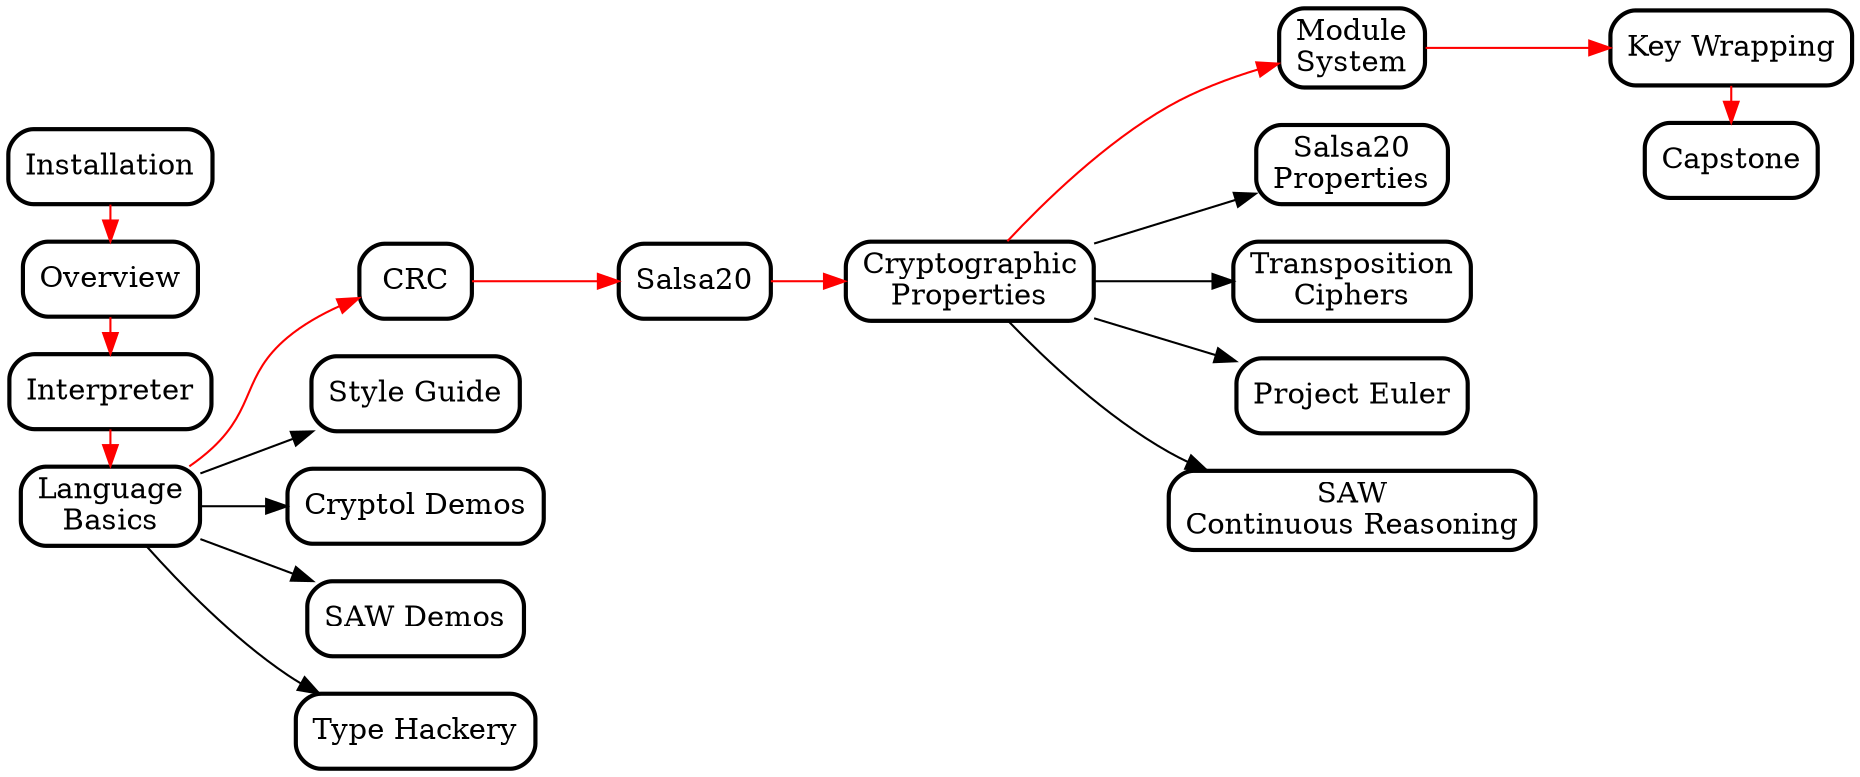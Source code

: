 digraph  {
  //splines = ortho;
  //concentrate = true;

  bgcolor="transparent";
  rankdir="LR";

  node [shape="box", style="rounded,filled", fillcolor="white", penwidth = 2];
  edge [penwidth = 1];

  // URLs by node
  // recommended
  
  Installation               [URL="../INSTALL.html"];
  Overview                   [URL="../labs/Overview/Overview.html"];
  Interpreter                [URL="../labs/Interpreter/Interpreter.html"];
  LanguageBasics             [URL="../labs/Language/Basics.html"];
  CRC                        [URL="../labs/CRC/CRC.html"];
  Salsa20                    [URL="../labs/Salsa20/Salsa20.html"];
  CryptographicProperties    [URL="../labs/CryptoProofs/CryptoProofs.html"];
  ModuleSystem               [URL="../labs/ModuleSystem.html"];
  KeyWrapping                [URL="../labs/KeyWrapping/KeyWrapping.html"];
  Capstone                   [URL="../labs/LoremIpsum/LoremIpsum.html"];

  // branch nodes
  node [fillcolor="white"];
  
  StyleGuide                 [URL="../cryptol-style.html"];
  CryptolDemos               [URL="../labs/Demos/Cryptol/Demos.html"];
  SAWDemos                   [URL="../labs/Demos/SAW/Demos.html"];
  TypeHackery                [URL="../labs/Language/IntroTypeHackery.html"];
  Salsa20Properties          [URL="../labs/Salsa20/Salsa20Props.html"];
  TranspositionCiphers       [URL="../labs/Transposition/Contents.html"];
  ProjectEuler               [URL="../labs/ProjectEuler/ProjectEuler.html"];
  ContinuousReasoning        [URL="../labs/SAW/SAW.html"];

  // newline/space labels
  
  LanguageBasics             [label = "Language\nBasics"]
  TypeHackery                [label = "Type Hackery"]
  CryptographicProperties    [label = "Cryptographic\nProperties"]
  KeyWrapping                [label = "Key Wrapping"]
  CryptolDemos               [label = "Cryptol Demos"]
  SAWDemos                   [label = "SAW Demos"]
  TranspositionCiphers       [label = "Transposition\nCiphers"]
  ModuleSystem               [label = "Module\nSystem"]
  Salsa20Properties          [label = "Salsa20\nProperties"]
  ContinuousReasoning        [label = "SAW\nContinuous Reasoning"];
  StyleGuide                 [label = "Style Guide"]
  ProjectEuler               [label = "Project Euler"]

  // recommended flow
  edge [color=red];
  
  Installation -> Overview;
  Overview -> Interpreter;
  Interpreter -> LanguageBasics;
  LanguageBasics -> CRC;
  CRC -> Salsa20;
  Salsa20 -> CryptographicProperties;
  CryptographicProperties -> ModuleSystem;
  ModuleSystem -> KeyWrapping;
  KeyWrapping -> Capstone;

  // branches
  edge [color=black];
  
  LanguageBasics -> StyleGuide;
  LanguageBasics -> CryptolDemos;
  LanguageBasics -> SAWDemos;
  LanguageBasics -> TypeHackery;
  CryptographicProperties -> Salsa20Properties;
  CryptographicProperties -> TranspositionCiphers;
  CryptographicProperties -> ProjectEuler;
  CryptographicProperties -> ContinuousReasoning

  // ranks

  {
    // Intro
    rank = same;
    Installation;
    Overview;
    Interpreter;
    LanguageBasics;
  }

  {
    // Language Basics
    rank = same;
    CRC;
    StyleGuide;
    CryptolDemos;
    SAWDemos;
    TypeHackery;
  }

  {
    // Cryptographic Properties
    rank = same;
    ModuleSystem;
    Salsa20Properties;
    TranspositionCiphers;
    ProjectEuler;
    ContinuousReasoning;
  }

  {
    // Key Wrapping
    rank = same;
    KeyWrapping;
    Capstone;
  }

}